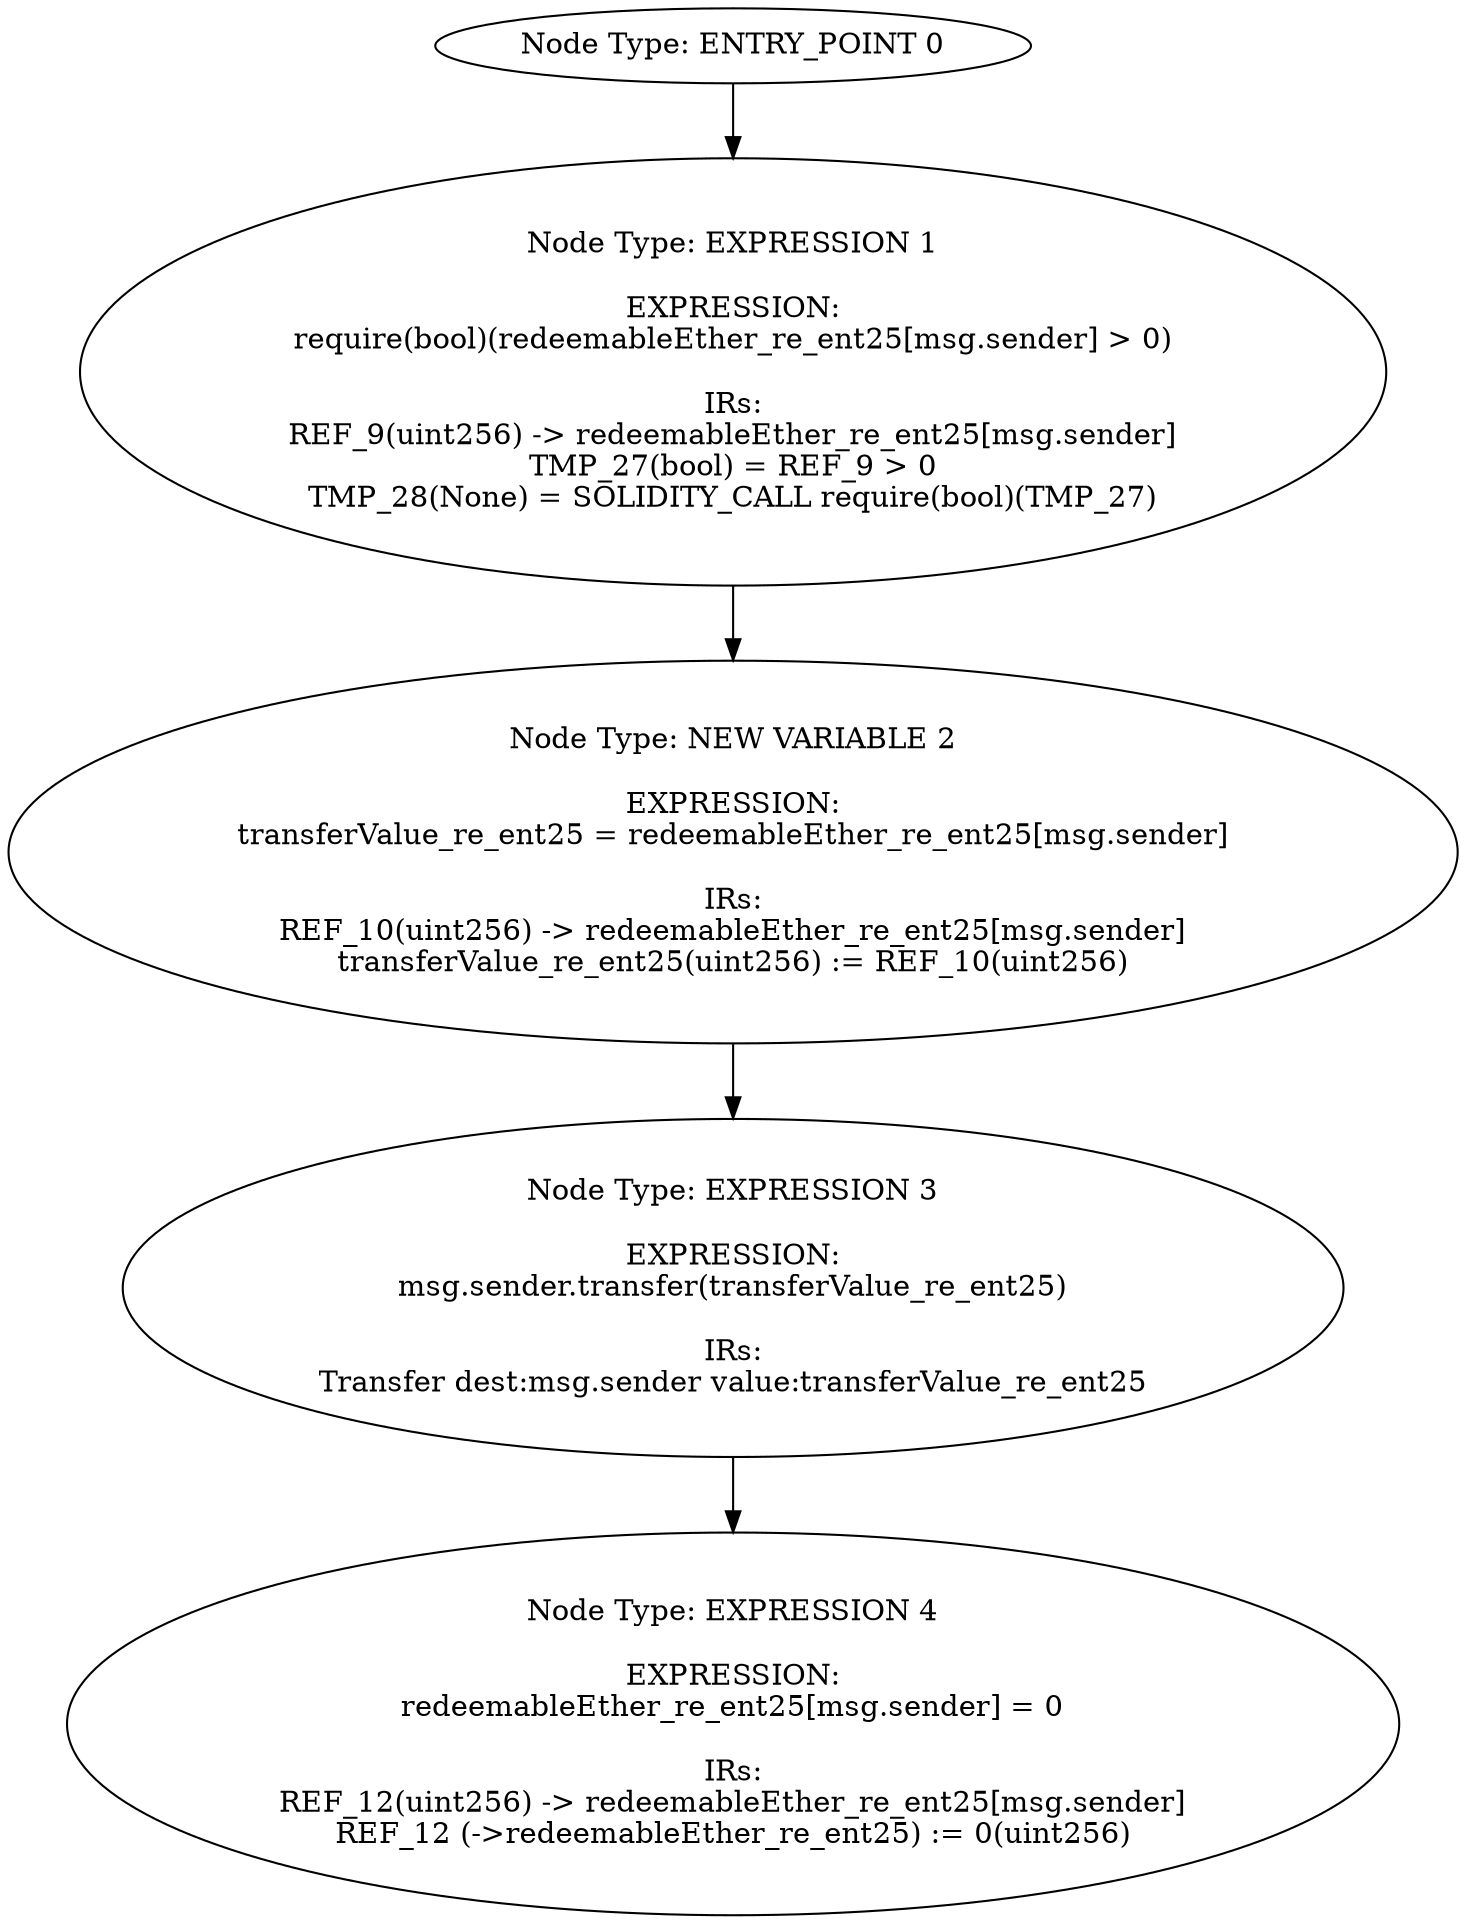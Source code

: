 digraph{
0[label="Node Type: ENTRY_POINT 0
"];
0->1;
1[label="Node Type: EXPRESSION 1

EXPRESSION:
require(bool)(redeemableEther_re_ent25[msg.sender] > 0)

IRs:
REF_9(uint256) -> redeemableEther_re_ent25[msg.sender]
TMP_27(bool) = REF_9 > 0
TMP_28(None) = SOLIDITY_CALL require(bool)(TMP_27)"];
1->2;
2[label="Node Type: NEW VARIABLE 2

EXPRESSION:
transferValue_re_ent25 = redeemableEther_re_ent25[msg.sender]

IRs:
REF_10(uint256) -> redeemableEther_re_ent25[msg.sender]
transferValue_re_ent25(uint256) := REF_10(uint256)"];
2->3;
3[label="Node Type: EXPRESSION 3

EXPRESSION:
msg.sender.transfer(transferValue_re_ent25)

IRs:
Transfer dest:msg.sender value:transferValue_re_ent25"];
3->4;
4[label="Node Type: EXPRESSION 4

EXPRESSION:
redeemableEther_re_ent25[msg.sender] = 0

IRs:
REF_12(uint256) -> redeemableEther_re_ent25[msg.sender]
REF_12 (->redeemableEther_re_ent25) := 0(uint256)"];
}
